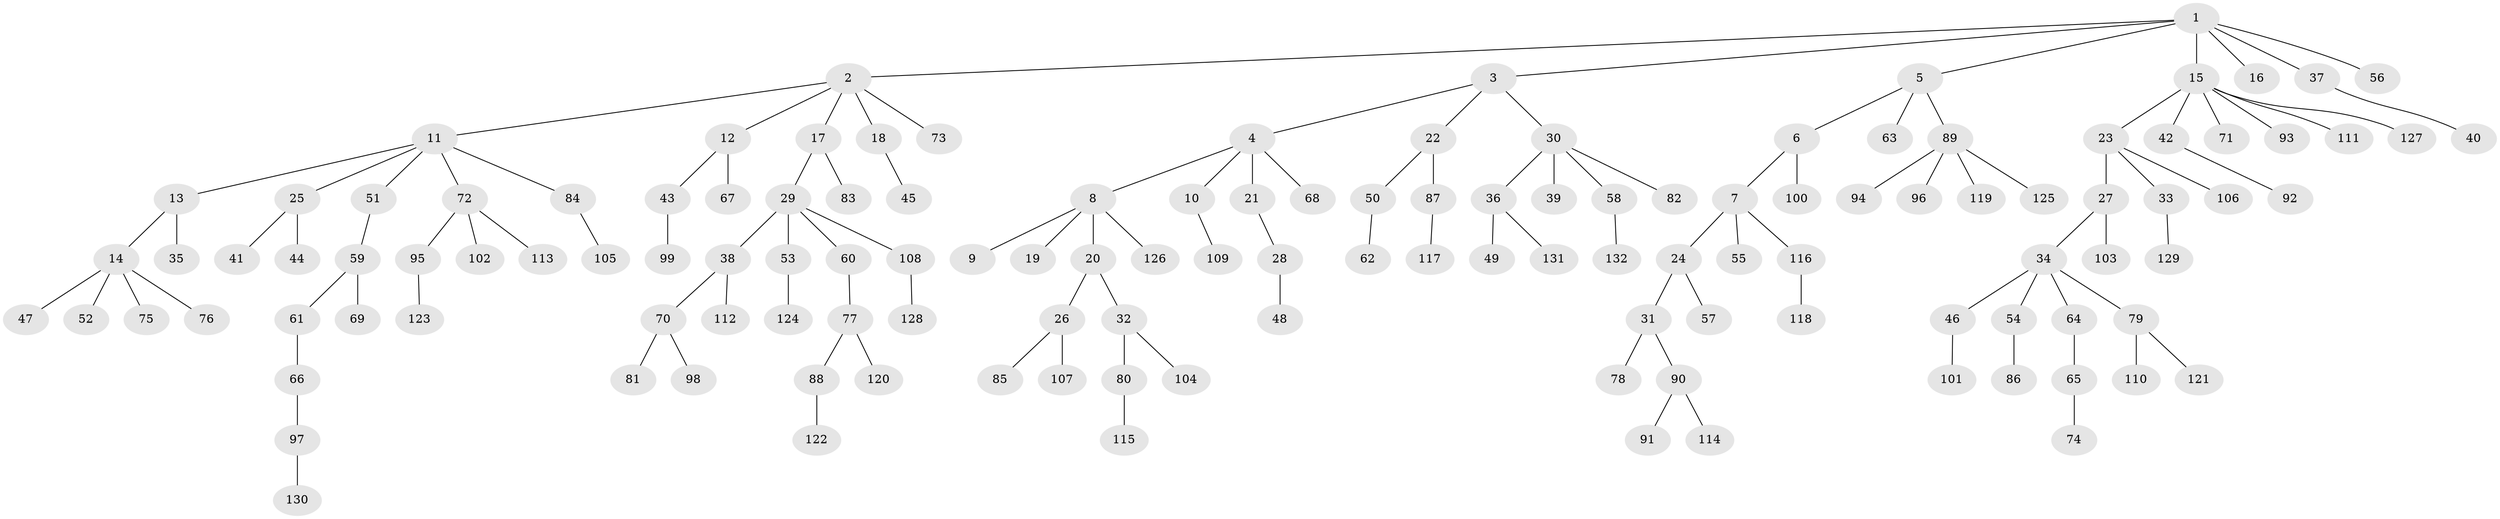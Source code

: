 // coarse degree distribution, {6: 0.04395604395604396, 7: 0.02197802197802198, 8: 0.01098901098901099, 5: 0.03296703296703297, 1: 0.6483516483516484, 3: 0.06593406593406594, 2: 0.12087912087912088, 4: 0.054945054945054944}
// Generated by graph-tools (version 1.1) at 2025/24/03/03/25 07:24:05]
// undirected, 132 vertices, 131 edges
graph export_dot {
graph [start="1"]
  node [color=gray90,style=filled];
  1;
  2;
  3;
  4;
  5;
  6;
  7;
  8;
  9;
  10;
  11;
  12;
  13;
  14;
  15;
  16;
  17;
  18;
  19;
  20;
  21;
  22;
  23;
  24;
  25;
  26;
  27;
  28;
  29;
  30;
  31;
  32;
  33;
  34;
  35;
  36;
  37;
  38;
  39;
  40;
  41;
  42;
  43;
  44;
  45;
  46;
  47;
  48;
  49;
  50;
  51;
  52;
  53;
  54;
  55;
  56;
  57;
  58;
  59;
  60;
  61;
  62;
  63;
  64;
  65;
  66;
  67;
  68;
  69;
  70;
  71;
  72;
  73;
  74;
  75;
  76;
  77;
  78;
  79;
  80;
  81;
  82;
  83;
  84;
  85;
  86;
  87;
  88;
  89;
  90;
  91;
  92;
  93;
  94;
  95;
  96;
  97;
  98;
  99;
  100;
  101;
  102;
  103;
  104;
  105;
  106;
  107;
  108;
  109;
  110;
  111;
  112;
  113;
  114;
  115;
  116;
  117;
  118;
  119;
  120;
  121;
  122;
  123;
  124;
  125;
  126;
  127;
  128;
  129;
  130;
  131;
  132;
  1 -- 2;
  1 -- 3;
  1 -- 5;
  1 -- 15;
  1 -- 16;
  1 -- 37;
  1 -- 56;
  2 -- 11;
  2 -- 12;
  2 -- 17;
  2 -- 18;
  2 -- 73;
  3 -- 4;
  3 -- 22;
  3 -- 30;
  4 -- 8;
  4 -- 10;
  4 -- 21;
  4 -- 68;
  5 -- 6;
  5 -- 63;
  5 -- 89;
  6 -- 7;
  6 -- 100;
  7 -- 24;
  7 -- 55;
  7 -- 116;
  8 -- 9;
  8 -- 19;
  8 -- 20;
  8 -- 126;
  10 -- 109;
  11 -- 13;
  11 -- 25;
  11 -- 51;
  11 -- 72;
  11 -- 84;
  12 -- 43;
  12 -- 67;
  13 -- 14;
  13 -- 35;
  14 -- 47;
  14 -- 52;
  14 -- 75;
  14 -- 76;
  15 -- 23;
  15 -- 42;
  15 -- 71;
  15 -- 93;
  15 -- 111;
  15 -- 127;
  17 -- 29;
  17 -- 83;
  18 -- 45;
  20 -- 26;
  20 -- 32;
  21 -- 28;
  22 -- 50;
  22 -- 87;
  23 -- 27;
  23 -- 33;
  23 -- 106;
  24 -- 31;
  24 -- 57;
  25 -- 41;
  25 -- 44;
  26 -- 85;
  26 -- 107;
  27 -- 34;
  27 -- 103;
  28 -- 48;
  29 -- 38;
  29 -- 53;
  29 -- 60;
  29 -- 108;
  30 -- 36;
  30 -- 39;
  30 -- 58;
  30 -- 82;
  31 -- 78;
  31 -- 90;
  32 -- 80;
  32 -- 104;
  33 -- 129;
  34 -- 46;
  34 -- 54;
  34 -- 64;
  34 -- 79;
  36 -- 49;
  36 -- 131;
  37 -- 40;
  38 -- 70;
  38 -- 112;
  42 -- 92;
  43 -- 99;
  46 -- 101;
  50 -- 62;
  51 -- 59;
  53 -- 124;
  54 -- 86;
  58 -- 132;
  59 -- 61;
  59 -- 69;
  60 -- 77;
  61 -- 66;
  64 -- 65;
  65 -- 74;
  66 -- 97;
  70 -- 81;
  70 -- 98;
  72 -- 95;
  72 -- 102;
  72 -- 113;
  77 -- 88;
  77 -- 120;
  79 -- 110;
  79 -- 121;
  80 -- 115;
  84 -- 105;
  87 -- 117;
  88 -- 122;
  89 -- 94;
  89 -- 96;
  89 -- 119;
  89 -- 125;
  90 -- 91;
  90 -- 114;
  95 -- 123;
  97 -- 130;
  108 -- 128;
  116 -- 118;
}
